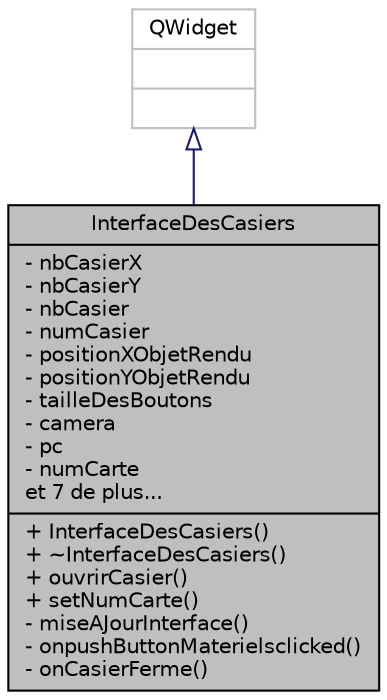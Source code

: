 digraph "InterfaceDesCasiers"
{
  edge [fontname="Helvetica",fontsize="10",labelfontname="Helvetica",labelfontsize="10"];
  node [fontname="Helvetica",fontsize="10",shape=record];
  Node0 [label="{InterfaceDesCasiers\n|- nbCasierX\l- nbCasierY\l- nbCasier\l- numCasier\l- positionXObjetRendu\l- positionYObjetRendu\l- tailleDesBoutons\l- camera\l- pc\l- numCarte\let 7 de plus...\l|+ InterfaceDesCasiers()\l+ ~InterfaceDesCasiers()\l+ ouvrirCasier()\l+ setNumCarte()\l- miseAJourInterface()\l- onpushButtonMaterielsclicked()\l- onCasierFerme()\l}",height=0.2,width=0.4,color="black", fillcolor="grey75", style="filled", fontcolor="black"];
  Node1 -> Node0 [dir="back",color="midnightblue",fontsize="10",style="solid",arrowtail="onormal",fontname="Helvetica"];
  Node1 [label="{QWidget\n||}",height=0.2,width=0.4,color="grey75", fillcolor="white", style="filled"];
}
